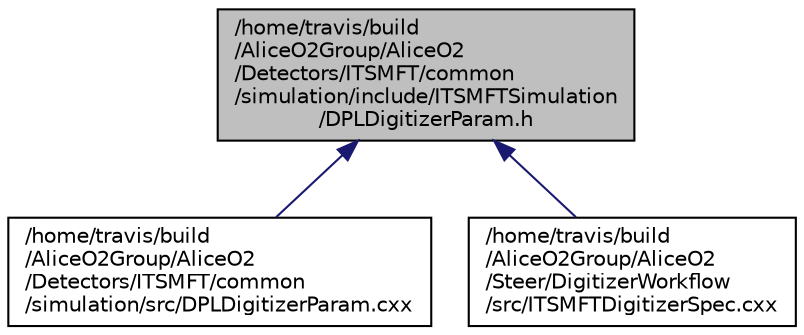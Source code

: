 digraph "/home/travis/build/AliceO2Group/AliceO2/Detectors/ITSMFT/common/simulation/include/ITSMFTSimulation/DPLDigitizerParam.h"
{
 // INTERACTIVE_SVG=YES
  bgcolor="transparent";
  edge [fontname="Helvetica",fontsize="10",labelfontname="Helvetica",labelfontsize="10"];
  node [fontname="Helvetica",fontsize="10",shape=record];
  Node39 [label="/home/travis/build\l/AliceO2Group/AliceO2\l/Detectors/ITSMFT/common\l/simulation/include/ITSMFTSimulation\l/DPLDigitizerParam.h",height=0.2,width=0.4,color="black", fillcolor="grey75", style="filled", fontcolor="black"];
  Node39 -> Node40 [dir="back",color="midnightblue",fontsize="10",style="solid",fontname="Helvetica"];
  Node40 [label="/home/travis/build\l/AliceO2Group/AliceO2\l/Detectors/ITSMFT/common\l/simulation/src/DPLDigitizerParam.cxx",height=0.2,width=0.4,color="black",URL="$d3/d43/DPLDigitizerParam_8cxx.html"];
  Node39 -> Node41 [dir="back",color="midnightblue",fontsize="10",style="solid",fontname="Helvetica"];
  Node41 [label="/home/travis/build\l/AliceO2Group/AliceO2\l/Steer/DigitizerWorkflow\l/src/ITSMFTDigitizerSpec.cxx",height=0.2,width=0.4,color="black",URL="$d3/d43/ITSMFTDigitizerSpec_8cxx.html"];
}
